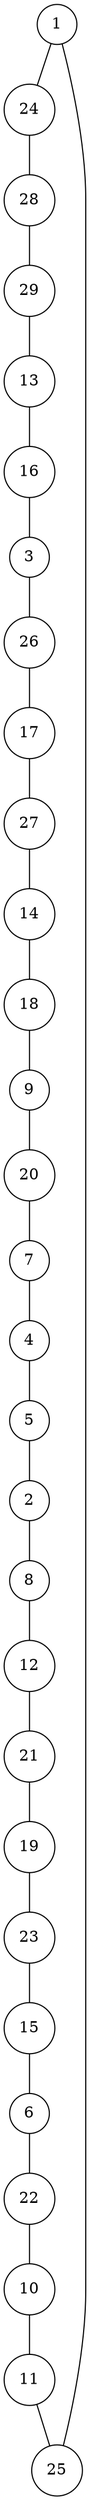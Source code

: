 graph random1012484 {
	node [shape=circle fillcolor=white]
	1 [ pos = "0.667158,3.291296!"]
	2 [ pos = "17.711670,14.948317!"]
	3 [ pos = "8.457189,7.426452!"]
	4 [ pos = "20.000000,12.982976!"]
	5 [ pos = "19.648191,15.435664!"]
	6 [ pos = "3.204100,11.130648!"]
	7 [ pos = "18.055529,12.025427!"]
	8 [ pos = "13.760635,15.675307!"]
	9 [ pos = "16.573455,9.454567!"]
	10 [ pos = "2.087824,7.511968!"]
	11 [ pos = "4.439135,8.397395!"]
	12 [ pos = "13.074147,19.931845!"]
	13 [ pos = "8.711208,2.990664!"]
	14 [ pos = "14.859308,3.850754!"]
	15 [ pos = "3.377204,11.441336!"]
	16 [ pos = "8.033593,4.044362!"]
	17 [ pos = "14.732632,4.742245!"]
	18 [ pos = "18.992679,2.186805!"]
	19 [ pos = "12.168697,17.989661!"]
	20 [ pos = "15.169780,10.813870!"]
	21 [ pos = "12.422308,18.373880!"]
	22 [ pos = "0.941501,9.474820!"]
	23 [ pos = "9.396290,14.702136!"]
	24 [ pos = "4.147110,4.966727!"]
	25 [ pos = "3.153685,6.234934!"]
	26 [ pos = "12.478694,7.592820!"]
	27 [ pos = "14.632329,4.549824!"]
	28 [ pos = "6.521647,2.340520!"]
	29 [ pos = "7.540489,0.377938!"]

	1 -- 24
	2 -- 8
	3 -- 26
	4 -- 5
	5 -- 2
	6 -- 22
	7 -- 4
	8 -- 12
	9 -- 20
	10 -- 11
	11 -- 25
	12 -- 21
	13 -- 16
	14 -- 18
	15 -- 6
	16 -- 3
	17 -- 27
	18 -- 9
	19 -- 23
	20 -- 7
	21 -- 19
	22 -- 10
	23 -- 15
	24 -- 28
	25 -- 1
	26 -- 17
	27 -- 14
	28 -- 29
	29 -- 13
}